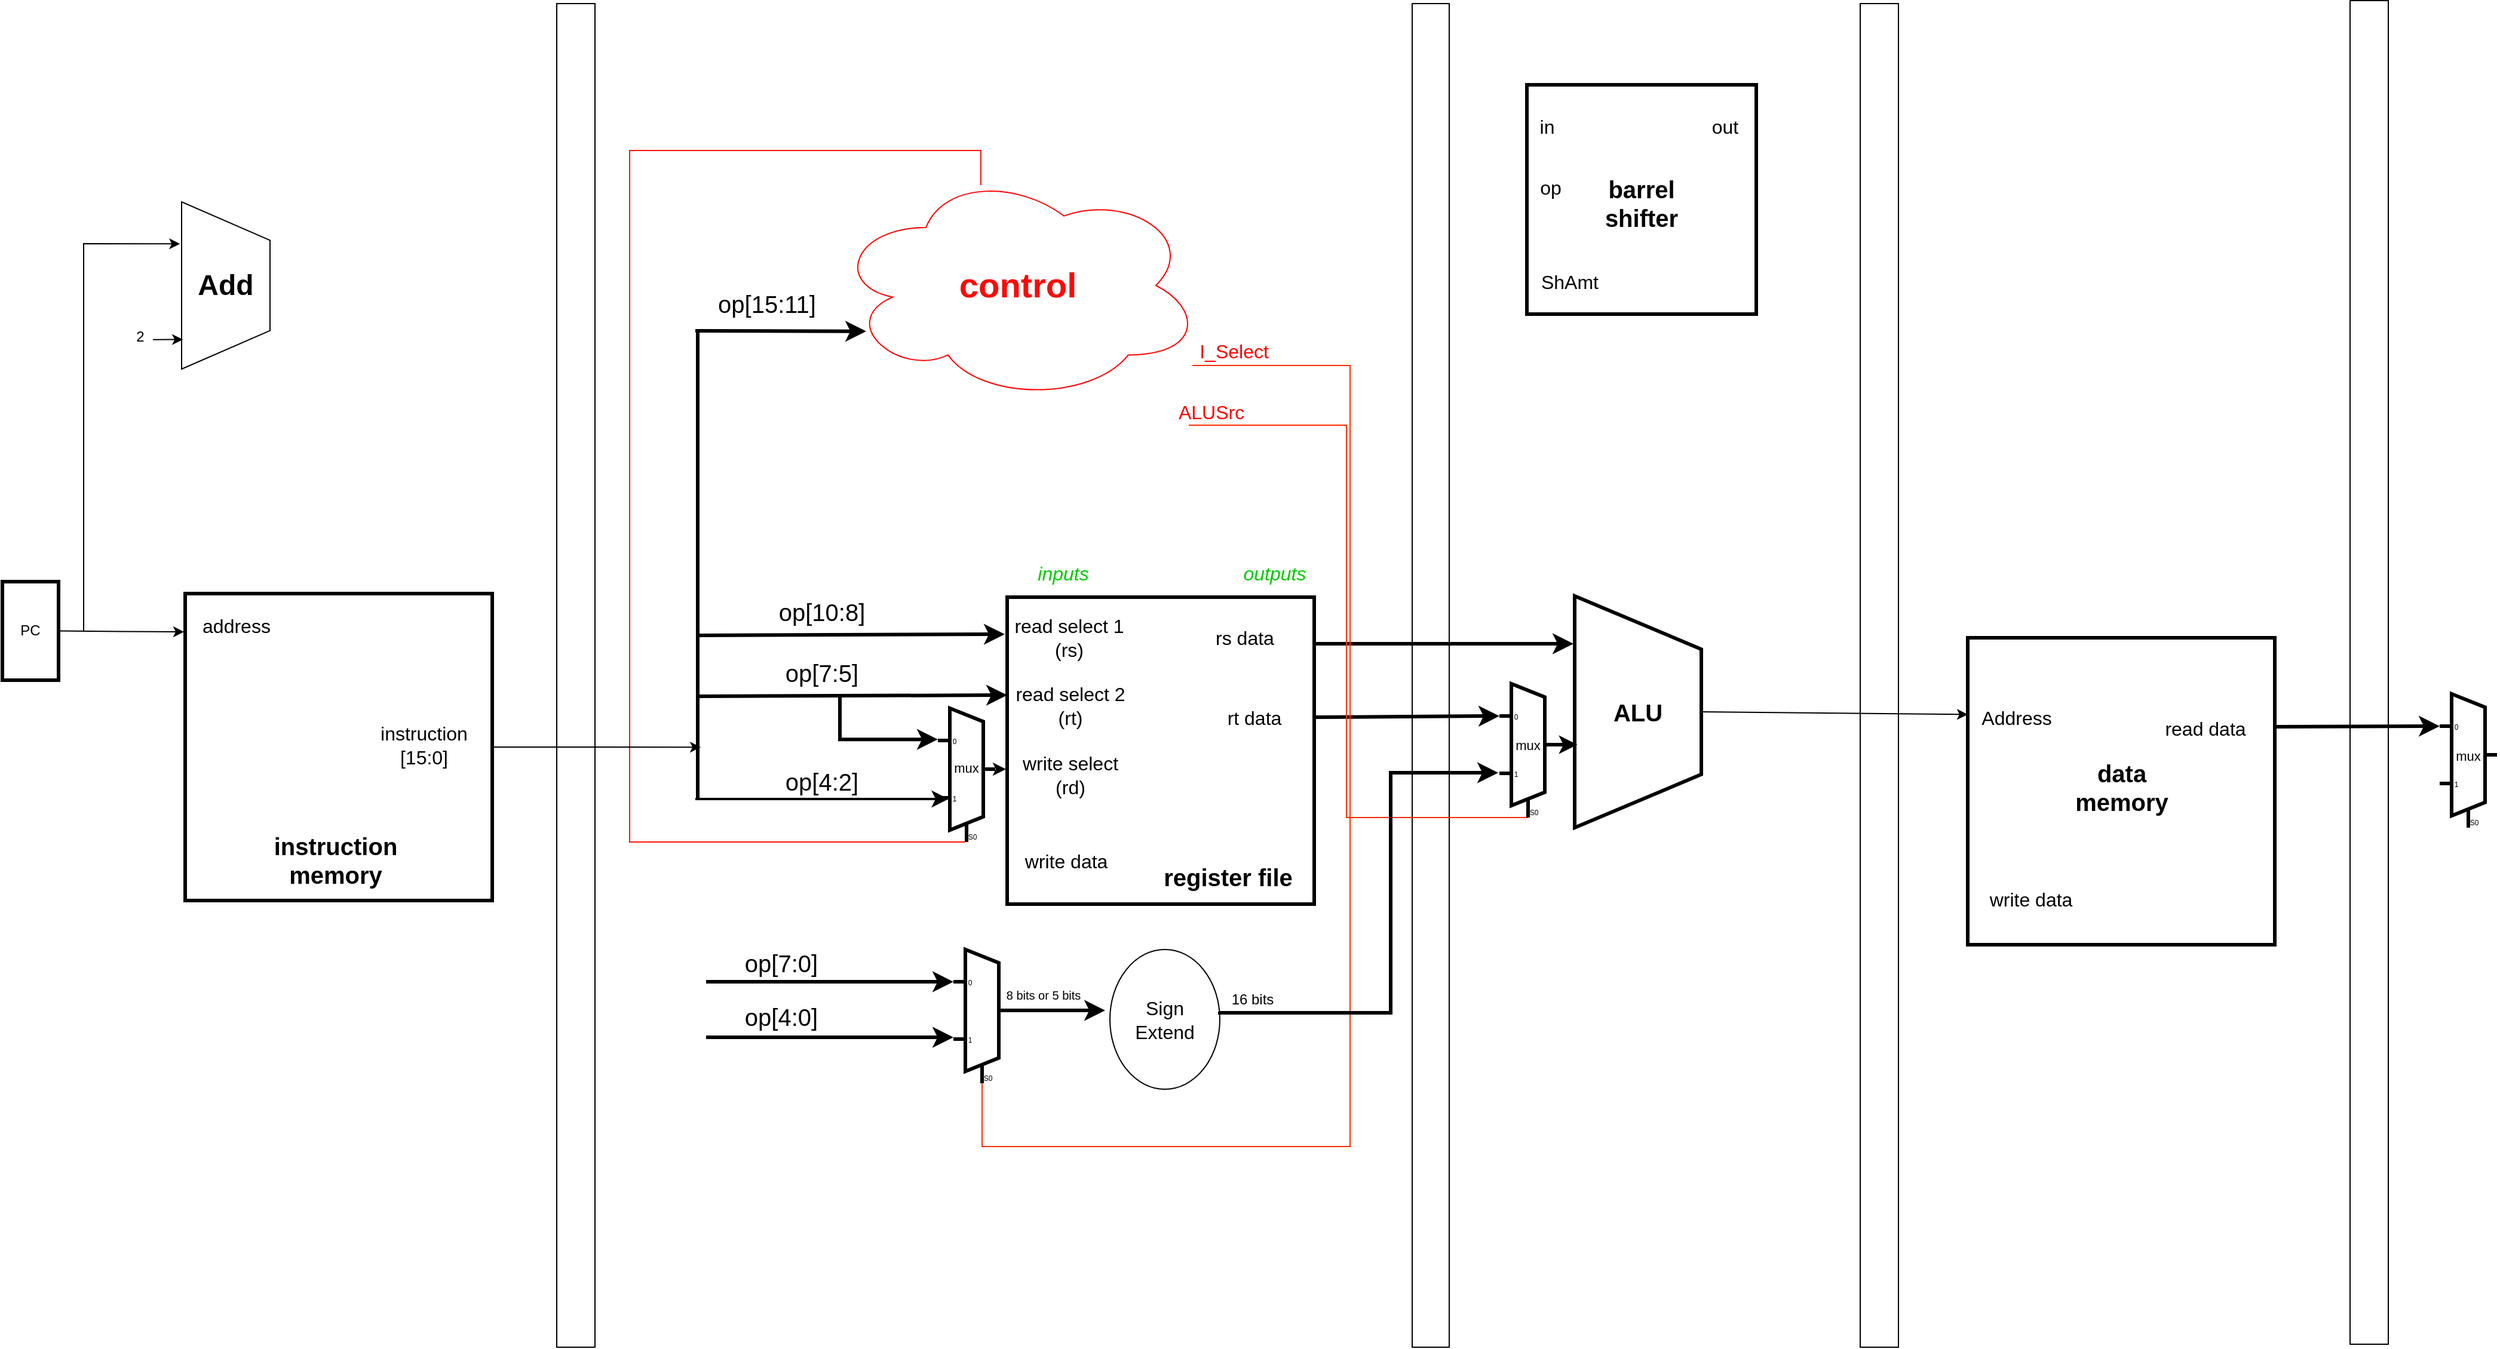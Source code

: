 <mxfile version="24.7.17">
  <diagram name="Page-1" id="fNMds45U4PwnaxW4AGc1">
    <mxGraphModel dx="1777" dy="659" grid="0" gridSize="10" guides="1" tooltips="1" connect="1" arrows="1" fold="1" page="0" pageScale="1" pageWidth="850" pageHeight="1100" math="0" shadow="0">
      <root>
        <mxCell id="0" />
        <mxCell id="1" parent="0" />
        <mxCell id="muOvpEpb0NtmlUYYNEdW-12" value="" style="rounded=0;whiteSpace=wrap;html=1;" parent="1" vertex="1">
          <mxGeometry x="-238" y="184" width="32" height="1125" as="geometry" />
        </mxCell>
        <mxCell id="muOvpEpb0NtmlUYYNEdW-15" value="" style="rounded=0;whiteSpace=wrap;html=1;" parent="1" vertex="1">
          <mxGeometry x="478" y="184" width="31" height="1125" as="geometry" />
        </mxCell>
        <mxCell id="rFN4JdDNjN4XjkR0yoPJ-14" value="" style="endArrow=classic;html=1;rounded=0;fontSize=12;startSize=8;endSize=8;strokeWidth=3;" parent="1" edge="1">
          <mxGeometry width="50" height="50" relative="1" as="geometry">
            <mxPoint x="-122" y="458" as="sourcePoint" />
            <mxPoint x="21" y="458.41" as="targetPoint" />
          </mxGeometry>
        </mxCell>
        <mxCell id="rFN4JdDNjN4XjkR0yoPJ-16" value="op[15:11]" style="text;html=1;align=center;verticalAlign=middle;whiteSpace=wrap;rounded=0;fontSize=20;" parent="1" vertex="1">
          <mxGeometry x="-92" y="420" width="60" height="30" as="geometry" />
        </mxCell>
        <mxCell id="rFN4JdDNjN4XjkR0yoPJ-17" value="" style="endArrow=classic;html=1;rounded=0;fontSize=12;startSize=8;endSize=8;curved=1;strokeWidth=3;" parent="1" edge="1">
          <mxGeometry width="50" height="50" relative="1" as="geometry">
            <mxPoint x="-120" y="713" as="sourcePoint" />
            <mxPoint x="137" y="712" as="targetPoint" />
          </mxGeometry>
        </mxCell>
        <mxCell id="rFN4JdDNjN4XjkR0yoPJ-18" value="op[10:8]" style="text;html=1;align=center;verticalAlign=middle;whiteSpace=wrap;rounded=0;fontSize=20;" parent="1" vertex="1">
          <mxGeometry x="-46" y="678" width="60" height="30" as="geometry" />
        </mxCell>
        <mxCell id="rFN4JdDNjN4XjkR0yoPJ-24" value="" style="endArrow=classic;html=1;rounded=0;fontSize=12;startSize=8;endSize=8;curved=1;strokeWidth=3;" parent="1" edge="1">
          <mxGeometry width="50" height="50" relative="1" as="geometry">
            <mxPoint x="-120" y="764" as="sourcePoint" />
            <mxPoint x="139" y="763" as="targetPoint" />
          </mxGeometry>
        </mxCell>
        <mxCell id="rFN4JdDNjN4XjkR0yoPJ-25" value="op[7:5]" style="text;html=1;align=center;verticalAlign=middle;whiteSpace=wrap;rounded=0;fontSize=20;" parent="1" vertex="1">
          <mxGeometry x="-46" y="729" width="60" height="30" as="geometry" />
        </mxCell>
        <mxCell id="rFN4JdDNjN4XjkR0yoPJ-32" value="" style="shadow=0;dashed=0;align=center;html=1;strokeWidth=3;shape=mxgraph.electrical.abstract.mux2;whiteSpace=wrap;" parent="1" vertex="1">
          <mxGeometry x="81" y="774" width="48" height="112" as="geometry" />
        </mxCell>
        <mxCell id="rFN4JdDNjN4XjkR0yoPJ-35" value="" style="endArrow=classic;html=1;rounded=0;fontSize=12;startSize=8;endSize=8;strokeWidth=3;entryX=0;entryY=0.206;entryDx=0;entryDy=3;entryPerimeter=0;edgeStyle=orthogonalEdgeStyle;" parent="1" target="rFN4JdDNjN4XjkR0yoPJ-32" edge="1">
          <mxGeometry width="50" height="50" relative="1" as="geometry">
            <mxPoint x="-1" y="764" as="sourcePoint" />
            <mxPoint x="-1" y="817" as="targetPoint" />
            <Array as="points">
              <mxPoint x="-1" y="800" />
            </Array>
          </mxGeometry>
        </mxCell>
        <mxCell id="rFN4JdDNjN4XjkR0yoPJ-40" value="" style="endArrow=classic;html=1;rounded=0;fontSize=12;startSize=8;endSize=8;curved=1;" parent="1" edge="1">
          <mxGeometry width="50" height="50" relative="1" as="geometry">
            <mxPoint x="132" y="825" as="sourcePoint" />
            <mxPoint x="138" y="825" as="targetPoint" />
          </mxGeometry>
        </mxCell>
        <mxCell id="rFN4JdDNjN4XjkR0yoPJ-41" value="" style="endArrow=none;html=1;rounded=0;fontSize=12;startSize=8;endSize=8;entryX=0.262;entryY=1;entryDx=10;entryDy=0;entryPerimeter=0;edgeStyle=orthogonalEdgeStyle;strokeColor=#ff1100;strokeWidth=1;" parent="1" target="rFN4JdDNjN4XjkR0yoPJ-32" edge="1">
          <mxGeometry width="50" height="50" relative="1" as="geometry">
            <mxPoint x="117" y="336" as="sourcePoint" />
            <mxPoint x="167" y="286" as="targetPoint" />
            <Array as="points">
              <mxPoint x="117" y="307" />
              <mxPoint x="-177" y="307" />
              <mxPoint x="-177" y="886" />
            </Array>
          </mxGeometry>
        </mxCell>
        <mxCell id="rFN4JdDNjN4XjkR0yoPJ-42" value="" style="endArrow=classic;html=1;rounded=0;fontSize=12;startSize=8;endSize=8;curved=1;strokeWidth=2;" parent="1" edge="1">
          <mxGeometry width="50" height="50" relative="1" as="geometry">
            <mxPoint x="-122" y="850" as="sourcePoint" />
            <mxPoint x="90" y="850" as="targetPoint" />
          </mxGeometry>
        </mxCell>
        <mxCell id="rFN4JdDNjN4XjkR0yoPJ-43" value="op[4:2]" style="text;html=1;align=center;verticalAlign=middle;whiteSpace=wrap;rounded=0;fontSize=20;" parent="1" vertex="1">
          <mxGeometry x="-46" y="820" width="60" height="30" as="geometry" />
        </mxCell>
        <mxCell id="rFN4JdDNjN4XjkR0yoPJ-45" value="mux" style="text;html=1;align=center;verticalAlign=middle;whiteSpace=wrap;rounded=0;fontSize=11;" parent="1" vertex="1">
          <mxGeometry x="94" y="812" width="22" height="23" as="geometry" />
        </mxCell>
        <mxCell id="rFN4JdDNjN4XjkR0yoPJ-46" value="" style="ellipse;shape=cloud;whiteSpace=wrap;html=1;fontColor=#FF1C1C;strokeColor=#FF0000;strokeWidth=1;" parent="1" vertex="1">
          <mxGeometry x="-6" y="323" width="308" height="194" as="geometry" />
        </mxCell>
        <mxCell id="rFN4JdDNjN4XjkR0yoPJ-47" value="&lt;b style=&quot;font-size: 29px;&quot;&gt;control&lt;/b&gt;" style="text;html=1;align=center;verticalAlign=middle;whiteSpace=wrap;rounded=0;fontSize=29;fontColor=#FF0808;" parent="1" vertex="1">
          <mxGeometry x="118" y="406.5" width="60" height="27" as="geometry" />
        </mxCell>
        <mxCell id="3E7eyOwTPvob0F8doDhA-3" value="&lt;i&gt;inputs&lt;/i&gt;" style="text;html=1;align=center;verticalAlign=middle;whiteSpace=wrap;rounded=0;fontSize=16;fontColor=#00CC00;" parent="1" vertex="1">
          <mxGeometry x="156" y="646" width="60" height="30" as="geometry" />
        </mxCell>
        <mxCell id="3E7eyOwTPvob0F8doDhA-5" value="&lt;i&gt;outputs&lt;/i&gt;" style="text;html=1;align=center;verticalAlign=middle;whiteSpace=wrap;rounded=0;fontSize=16;fontColor=#00CC00;" parent="1" vertex="1">
          <mxGeometry x="333" y="646" width="60" height="30" as="geometry" />
        </mxCell>
        <mxCell id="3E7eyOwTPvob0F8doDhA-17" value="" style="endArrow=classic;html=1;rounded=0;fontSize=12;startSize=8;endSize=8;curved=1;strokeWidth=3;" parent="1" edge="1">
          <mxGeometry width="50" height="50" relative="1" as="geometry">
            <mxPoint x="396" y="720" as="sourcePoint" />
            <mxPoint x="613" y="720" as="targetPoint" />
          </mxGeometry>
        </mxCell>
        <mxCell id="3E7eyOwTPvob0F8doDhA-20" value="" style="endArrow=classic;html=1;rounded=0;fontSize=12;startSize=8;endSize=8;curved=1;strokeWidth=3;entryX=0;entryY=0.214;entryDx=0;entryDy=3;entryPerimeter=0;exitX=1;exitY=0.5;exitDx=0;exitDy=0;" parent="1" source="3E7eyOwTPvob0F8doDhA-12" target="3E7eyOwTPvob0F8doDhA-19" edge="1">
          <mxGeometry width="50" height="50" relative="1" as="geometry">
            <mxPoint x="396" y="770.97" as="sourcePoint" />
            <mxPoint x="548" y="771" as="targetPoint" />
          </mxGeometry>
        </mxCell>
        <mxCell id="3E7eyOwTPvob0F8doDhA-21" value="" style="endArrow=none;html=1;rounded=0;fontSize=12;startSize=8;endSize=8;edgeStyle=orthogonalEdgeStyle;entryX=0.292;entryY=1;entryDx=10;entryDy=0;entryPerimeter=0;strokeColor=#FF2D03;" parent="1" target="3E7eyOwTPvob0F8doDhA-19" edge="1">
          <mxGeometry width="50" height="50" relative="1" as="geometry">
            <mxPoint x="291" y="537" as="sourcePoint" />
            <mxPoint x="448" y="859.0" as="targetPoint" />
            <Array as="points">
              <mxPoint x="291" y="537" />
              <mxPoint x="423" y="537" />
              <mxPoint x="423" y="866" />
              <mxPoint x="490" y="866" />
            </Array>
          </mxGeometry>
        </mxCell>
        <mxCell id="3E7eyOwTPvob0F8doDhA-23" value="&lt;font color=&quot;#ff0000&quot;&gt;ALUSrc&lt;/font&gt;" style="text;html=1;align=center;verticalAlign=middle;whiteSpace=wrap;rounded=0;fontSize=16;" parent="1" vertex="1">
          <mxGeometry x="280" y="511" width="60" height="30" as="geometry" />
        </mxCell>
        <mxCell id="3E7eyOwTPvob0F8doDhA-24" value="" style="ellipse;whiteSpace=wrap;html=1;" parent="1" vertex="1">
          <mxGeometry x="225" y="976" width="92" height="117" as="geometry" />
        </mxCell>
        <mxCell id="3E7eyOwTPvob0F8doDhA-25" value="Sign Extend" style="text;html=1;align=center;verticalAlign=middle;whiteSpace=wrap;rounded=0;fontSize=16;" parent="1" vertex="1">
          <mxGeometry x="241" y="1019.5" width="60" height="30" as="geometry" />
        </mxCell>
        <mxCell id="muOvpEpb0NtmlUYYNEdW-38" style="edgeStyle=none;rounded=0;orthogonalLoop=1;jettySize=auto;html=1;exitX=1;exitY=0.5;exitDx=0;exitDy=0;" parent="1" source="muOvpEpb0NtmlUYYNEdW-1" edge="1">
          <mxGeometry relative="1" as="geometry">
            <mxPoint x="-117.429" y="806.571" as="targetPoint" />
          </mxGeometry>
        </mxCell>
        <mxCell id="muOvpEpb0NtmlUYYNEdW-8" value="" style="whiteSpace=wrap;html=1;aspect=fixed;strokeWidth=3;" parent="1" vertex="1">
          <mxGeometry x="943" y="715" width="257" height="257" as="geometry" />
        </mxCell>
        <mxCell id="muOvpEpb0NtmlUYYNEdW-9" value="Address" style="text;html=1;align=center;verticalAlign=middle;whiteSpace=wrap;rounded=0;fontSize=16;" parent="1" vertex="1">
          <mxGeometry x="934" y="762" width="100" height="39" as="geometry" />
        </mxCell>
        <mxCell id="muOvpEpb0NtmlUYYNEdW-10" value="&lt;b&gt;data memory&lt;/b&gt;" style="text;html=1;align=center;verticalAlign=middle;whiteSpace=wrap;rounded=0;fontSize=20;" parent="1" vertex="1">
          <mxGeometry x="1016.5" y="824.5" width="110" height="30" as="geometry" />
        </mxCell>
        <mxCell id="muOvpEpb0NtmlUYYNEdW-13" value="" style="group;strokeWidth=3;" parent="1" vertex="1" connectable="0">
          <mxGeometry x="614" y="680" width="106" height="194" as="geometry" />
        </mxCell>
        <mxCell id="3E7eyOwTPvob0F8doDhA-14" value="" style="verticalLabelPosition=middle;verticalAlign=middle;html=1;shape=trapezoid;perimeter=trapezoidPerimeter;whiteSpace=wrap;size=0.23;arcSize=10;flipV=1;labelPosition=center;align=center;direction=south;strokeWidth=3;" parent="muOvpEpb0NtmlUYYNEdW-13" vertex="1">
          <mxGeometry width="106" height="194" as="geometry" />
        </mxCell>
        <mxCell id="3E7eyOwTPvob0F8doDhA-15" value="&lt;b style=&quot;font-size: 20px;&quot;&gt;ALU&lt;/b&gt;" style="text;html=1;align=center;verticalAlign=middle;whiteSpace=wrap;rounded=0;fontSize=20;" parent="muOvpEpb0NtmlUYYNEdW-13" vertex="1">
          <mxGeometry x="23" y="82" width="60" height="30" as="geometry" />
        </mxCell>
        <mxCell id="muOvpEpb0NtmlUYYNEdW-14" value="" style="group" parent="1" vertex="1" connectable="0">
          <mxGeometry x="551" y="753.5" width="48" height="112" as="geometry" />
        </mxCell>
        <mxCell id="3E7eyOwTPvob0F8doDhA-19" value="" style="shadow=0;dashed=0;align=center;html=1;strokeWidth=3;shape=mxgraph.electrical.abstract.mux2;whiteSpace=wrap;" parent="muOvpEpb0NtmlUYYNEdW-14" vertex="1">
          <mxGeometry width="48" height="112" as="geometry" />
        </mxCell>
        <mxCell id="3E7eyOwTPvob0F8doDhA-26" value="mux" style="text;html=1;align=center;verticalAlign=middle;whiteSpace=wrap;rounded=0;fontSize=11;" parent="muOvpEpb0NtmlUYYNEdW-14" vertex="1">
          <mxGeometry x="13" y="40" width="22" height="23" as="geometry" />
        </mxCell>
        <mxCell id="muOvpEpb0NtmlUYYNEdW-16" value="" style="rounded=0;whiteSpace=wrap;html=1;" parent="1" vertex="1">
          <mxGeometry x="853" y="184" width="32" height="1125" as="geometry" />
        </mxCell>
        <mxCell id="muOvpEpb0NtmlUYYNEdW-17" value="" style="rounded=0;whiteSpace=wrap;html=1;" parent="1" vertex="1">
          <mxGeometry x="1263" y="181.5" width="32" height="1125" as="geometry" />
        </mxCell>
        <mxCell id="muOvpEpb0NtmlUYYNEdW-19" value="write data" style="text;html=1;align=center;verticalAlign=middle;whiteSpace=wrap;rounded=0;fontSize=16;" parent="1" vertex="1">
          <mxGeometry x="946" y="914" width="100" height="39" as="geometry" />
        </mxCell>
        <mxCell id="muOvpEpb0NtmlUYYNEdW-20" value="read data" style="text;html=1;align=center;verticalAlign=middle;whiteSpace=wrap;rounded=0;fontSize=16;" parent="1" vertex="1">
          <mxGeometry x="1092" y="771.5" width="100" height="39" as="geometry" />
        </mxCell>
        <mxCell id="muOvpEpb0NtmlUYYNEdW-21" value="" style="group" parent="1" vertex="1" connectable="0">
          <mxGeometry x="1338" y="762" width="48" height="112" as="geometry" />
        </mxCell>
        <mxCell id="muOvpEpb0NtmlUYYNEdW-22" value="" style="shadow=0;dashed=0;align=center;html=1;strokeWidth=3;shape=mxgraph.electrical.abstract.mux2;whiteSpace=wrap;" parent="muOvpEpb0NtmlUYYNEdW-21" vertex="1">
          <mxGeometry width="48" height="112" as="geometry" />
        </mxCell>
        <mxCell id="muOvpEpb0NtmlUYYNEdW-23" value="mux" style="text;html=1;align=center;verticalAlign=middle;whiteSpace=wrap;rounded=0;fontSize=11;" parent="muOvpEpb0NtmlUYYNEdW-21" vertex="1">
          <mxGeometry x="13" y="40" width="22" height="23" as="geometry" />
        </mxCell>
        <mxCell id="muOvpEpb0NtmlUYYNEdW-25" value="" style="endArrow=classic;html=1;rounded=0;fontSize=12;startSize=8;endSize=8;curved=1;strokeWidth=3;exitX=0.997;exitY=0.29;exitDx=0;exitDy=0;exitPerimeter=0;entryX=0;entryY=0.214;entryDx=0;entryDy=3;entryPerimeter=0;" parent="1" source="muOvpEpb0NtmlUYYNEdW-8" target="muOvpEpb0NtmlUYYNEdW-22" edge="1">
          <mxGeometry width="50" height="50" relative="1" as="geometry">
            <mxPoint x="1205" y="786" as="sourcePoint" />
            <mxPoint x="1331" y="790" as="targetPoint" />
          </mxGeometry>
        </mxCell>
        <mxCell id="muOvpEpb0NtmlUYYNEdW-27" value="" style="group" parent="1" vertex="1" connectable="0">
          <mxGeometry x="139" y="681" width="257" height="257" as="geometry" />
        </mxCell>
        <mxCell id="rFN4JdDNjN4XjkR0yoPJ-5" value="" style="whiteSpace=wrap;html=1;aspect=fixed;strokeWidth=3;" parent="muOvpEpb0NtmlUYYNEdW-27" vertex="1">
          <mxGeometry width="257" height="257" as="geometry" />
        </mxCell>
        <mxCell id="rFN4JdDNjN4XjkR0yoPJ-6" value="read select 1 (rs)" style="text;html=1;align=center;verticalAlign=middle;whiteSpace=wrap;rounded=0;fontSize=16;" parent="muOvpEpb0NtmlUYYNEdW-27" vertex="1">
          <mxGeometry x="2" y="14" width="100" height="39" as="geometry" />
        </mxCell>
        <mxCell id="rFN4JdDNjN4XjkR0yoPJ-7" value="read select 2 (rt)" style="text;html=1;align=center;verticalAlign=middle;whiteSpace=wrap;rounded=0;fontSize=16;" parent="muOvpEpb0NtmlUYYNEdW-27" vertex="1">
          <mxGeometry x="3.5" y="71" width="97.5" height="39" as="geometry" />
        </mxCell>
        <mxCell id="rFN4JdDNjN4XjkR0yoPJ-8" value="write select (rd)" style="text;html=1;align=center;verticalAlign=middle;whiteSpace=wrap;rounded=0;fontSize=16;" parent="muOvpEpb0NtmlUYYNEdW-27" vertex="1">
          <mxGeometry x="7.5" y="129.5" width="89.5" height="39" as="geometry" />
        </mxCell>
        <mxCell id="rFN4JdDNjN4XjkR0yoPJ-10" value="write data" style="text;html=1;align=center;verticalAlign=middle;whiteSpace=wrap;rounded=0;fontSize=16;" parent="muOvpEpb0NtmlUYYNEdW-27" vertex="1">
          <mxGeometry x="13" y="205" width="73" height="32" as="geometry" />
        </mxCell>
        <mxCell id="rFN4JdDNjN4XjkR0yoPJ-44" value="&lt;b&gt;register file&lt;/b&gt;" style="text;html=1;align=center;verticalAlign=middle;whiteSpace=wrap;rounded=0;fontSize=20;" parent="muOvpEpb0NtmlUYYNEdW-27" vertex="1">
          <mxGeometry x="130" y="219" width="110" height="30" as="geometry" />
        </mxCell>
        <mxCell id="3E7eyOwTPvob0F8doDhA-7" value="rs data" style="text;html=1;align=center;verticalAlign=middle;whiteSpace=wrap;rounded=0;fontSize=16;" parent="muOvpEpb0NtmlUYYNEdW-27" vertex="1">
          <mxGeometry x="149" y="14" width="100" height="39" as="geometry" />
        </mxCell>
        <mxCell id="3E7eyOwTPvob0F8doDhA-12" value="rt data" style="text;html=1;align=center;verticalAlign=middle;whiteSpace=wrap;rounded=0;fontSize=16;" parent="muOvpEpb0NtmlUYYNEdW-27" vertex="1">
          <mxGeometry x="157" y="81" width="100" height="39" as="geometry" />
        </mxCell>
        <mxCell id="muOvpEpb0NtmlUYYNEdW-289" style="edgeStyle=none;rounded=0;orthogonalLoop=1;jettySize=auto;html=1;fontFamily=Helvetica;fontSize=12;fontColor=default;entryX=0.749;entryY=1.018;entryDx=0;entryDy=0;entryPerimeter=0;" parent="1" target="muOvpEpb0NtmlUYYNEdW-40" edge="1">
          <mxGeometry relative="1" as="geometry">
            <mxPoint x="-551" y="382" as="targetPoint" />
            <mxPoint x="-634" y="709" as="sourcePoint" />
            <Array as="points">
              <mxPoint x="-634" y="385" />
            </Array>
          </mxGeometry>
        </mxCell>
        <mxCell id="muOvpEpb0NtmlUYYNEdW-32" value="PC" style="rounded=0;whiteSpace=wrap;html=1;strokeWidth=3;" parent="1" vertex="1">
          <mxGeometry x="-702" y="668" width="47" height="82.5" as="geometry" />
        </mxCell>
        <mxCell id="muOvpEpb0NtmlUYYNEdW-34" style="edgeStyle=orthogonalEdgeStyle;rounded=0;orthogonalLoop=1;jettySize=auto;html=1;exitX=1;exitY=0.5;exitDx=0;exitDy=0;" parent="1" edge="1">
          <mxGeometry relative="1" as="geometry">
            <mxPoint x="-550" y="710" as="targetPoint" />
            <mxPoint x="-655" y="709.29" as="sourcePoint" />
          </mxGeometry>
        </mxCell>
        <mxCell id="muOvpEpb0NtmlUYYNEdW-37" value="" style="endArrow=none;html=3;rounded=0;strokeWidth=3;" parent="1" edge="1">
          <mxGeometry width="50" height="50" relative="1" as="geometry">
            <mxPoint x="-120" y="850" as="sourcePoint" />
            <mxPoint x="-120" y="458.5" as="targetPoint" />
          </mxGeometry>
        </mxCell>
        <mxCell id="muOvpEpb0NtmlUYYNEdW-39" style="edgeStyle=none;rounded=0;orthogonalLoop=1;jettySize=auto;html=1;exitX=0.5;exitY=0;exitDx=0;exitDy=0;entryX=0;entryY=0.25;entryDx=0;entryDy=0;" parent="1" source="3E7eyOwTPvob0F8doDhA-14" target="muOvpEpb0NtmlUYYNEdW-8" edge="1">
          <mxGeometry relative="1" as="geometry" />
        </mxCell>
        <mxCell id="muOvpEpb0NtmlUYYNEdW-40" value="&lt;font style=&quot;font-size: 24px;&quot;&gt;&lt;b&gt;Add&lt;/b&gt;&lt;/font&gt;" style="verticalLabelPosition=middle;verticalAlign=middle;html=1;shape=trapezoid;perimeter=trapezoidPerimeter;whiteSpace=wrap;size=0.23;arcSize=10;flipV=1;labelPosition=center;align=center;direction=south;" parent="1" vertex="1">
          <mxGeometry x="-552" y="350" width="74" height="140" as="geometry" />
        </mxCell>
        <mxCell id="muOvpEpb0NtmlUYYNEdW-284" value="" style="group" parent="1" vertex="1" connectable="0">
          <mxGeometry x="-556" y="678" width="264" height="257" as="geometry" />
        </mxCell>
        <mxCell id="muOvpEpb0NtmlUYYNEdW-1" value="" style="whiteSpace=wrap;html=1;aspect=fixed;strokeWidth=3;" parent="muOvpEpb0NtmlUYYNEdW-284" vertex="1">
          <mxGeometry x="7" width="257" height="257" as="geometry" />
        </mxCell>
        <mxCell id="muOvpEpb0NtmlUYYNEdW-4" value="address" style="text;html=1;align=center;verticalAlign=middle;whiteSpace=wrap;rounded=0;fontSize=16;" parent="muOvpEpb0NtmlUYYNEdW-284" vertex="1">
          <mxGeometry y="7" width="100" height="39" as="geometry" />
        </mxCell>
        <mxCell id="muOvpEpb0NtmlUYYNEdW-6" value="&lt;b&gt;instruction memory&lt;/b&gt;" style="text;html=1;align=center;verticalAlign=middle;whiteSpace=wrap;rounded=0;fontSize=20;" parent="muOvpEpb0NtmlUYYNEdW-284" vertex="1">
          <mxGeometry x="78" y="208" width="110" height="30" as="geometry" />
        </mxCell>
        <mxCell id="muOvpEpb0NtmlUYYNEdW-28" value="instruction&lt;div&gt;[15:0]&lt;/div&gt;" style="text;html=1;align=center;verticalAlign=middle;whiteSpace=wrap;rounded=0;fontSize=16;" parent="muOvpEpb0NtmlUYYNEdW-284" vertex="1">
          <mxGeometry x="158" y="107.5" width="98" height="39" as="geometry" />
        </mxCell>
        <mxCell id="muOvpEpb0NtmlUYYNEdW-285" value="" style="group" parent="1" vertex="1" connectable="0">
          <mxGeometry x="547" y="252" width="232" height="192" as="geometry" />
        </mxCell>
        <mxCell id="muOvpEpb0NtmlUYYNEdW-268" value="" style="whiteSpace=wrap;html=1;aspect=fixed;strokeWidth=3;" parent="muOvpEpb0NtmlUYYNEdW-285" vertex="1">
          <mxGeometry x="27" width="192" height="192" as="geometry" />
        </mxCell>
        <mxCell id="muOvpEpb0NtmlUYYNEdW-269" value="&lt;b&gt;barrel shifter&lt;/b&gt;" style="text;html=1;align=center;verticalAlign=middle;whiteSpace=wrap;rounded=0;fontSize=20;" parent="muOvpEpb0NtmlUYYNEdW-285" vertex="1">
          <mxGeometry x="68" y="84" width="110" height="30" as="geometry" />
        </mxCell>
        <mxCell id="muOvpEpb0NtmlUYYNEdW-279" value="in" style="text;html=1;align=center;verticalAlign=middle;whiteSpace=wrap;rounded=0;fontSize=16;" parent="muOvpEpb0NtmlUYYNEdW-285" vertex="1">
          <mxGeometry x="-6" y="15" width="100" height="39" as="geometry" />
        </mxCell>
        <mxCell id="muOvpEpb0NtmlUYYNEdW-280" value="ShAmt" style="text;html=1;align=center;verticalAlign=middle;whiteSpace=wrap;rounded=0;fontSize=16;" parent="muOvpEpb0NtmlUYYNEdW-285" vertex="1">
          <mxGeometry x="13" y="145" width="100" height="39" as="geometry" />
        </mxCell>
        <mxCell id="muOvpEpb0NtmlUYYNEdW-281" value="out" style="text;html=1;align=center;verticalAlign=middle;whiteSpace=wrap;rounded=0;fontSize=16;" parent="muOvpEpb0NtmlUYYNEdW-285" vertex="1">
          <mxGeometry x="143" y="15" width="100" height="39" as="geometry" />
        </mxCell>
        <mxCell id="muOvpEpb0NtmlUYYNEdW-282" value="op" style="text;html=1;align=center;verticalAlign=middle;whiteSpace=wrap;rounded=0;fontSize=16;" parent="muOvpEpb0NtmlUYYNEdW-285" vertex="1">
          <mxGeometry x="-3" y="66" width="100" height="39" as="geometry" />
        </mxCell>
        <mxCell id="muOvpEpb0NtmlUYYNEdW-287" style="edgeStyle=orthogonalEdgeStyle;rounded=0;orthogonalLoop=1;jettySize=auto;html=1;entryX=0.179;entryY=0.985;entryDx=0;entryDy=0;entryPerimeter=0;exitX=0.96;exitY=0.59;exitDx=0;exitDy=0;exitPerimeter=0;" parent="1" source="muOvpEpb0NtmlUYYNEdW-288" target="muOvpEpb0NtmlUYYNEdW-40" edge="1">
          <mxGeometry relative="1" as="geometry">
            <mxPoint x="-552" y="466.71" as="targetPoint" />
            <mxPoint x="-593" y="467" as="sourcePoint" />
          </mxGeometry>
        </mxCell>
        <mxCell id="muOvpEpb0NtmlUYYNEdW-288" value="2" style="text;html=1;align=center;verticalAlign=middle;resizable=0;points=[];autosize=1;strokeColor=none;fillColor=none;fontFamily=Helvetica;fontSize=12;fontColor=default;" parent="1" vertex="1">
          <mxGeometry x="-600" y="450" width="25" height="26" as="geometry" />
        </mxCell>
        <mxCell id="fwB8wbmSQQmTVCgAxKlL-1" value="" style="shadow=0;dashed=0;align=center;html=1;strokeWidth=3;shape=mxgraph.electrical.abstract.mux2;whiteSpace=wrap;" vertex="1" parent="1">
          <mxGeometry x="94" y="976" width="48" height="112" as="geometry" />
        </mxCell>
        <mxCell id="fwB8wbmSQQmTVCgAxKlL-2" value="" style="endArrow=classic;html=1;rounded=0;fontSize=12;startSize=8;endSize=8;curved=1;strokeWidth=3;" edge="1" parent="1">
          <mxGeometry width="50" height="50" relative="1" as="geometry">
            <mxPoint x="-113" y="1003" as="sourcePoint" />
            <mxPoint x="94" y="1003" as="targetPoint" />
          </mxGeometry>
        </mxCell>
        <mxCell id="fwB8wbmSQQmTVCgAxKlL-3" value="op[7:0]" style="text;html=1;align=center;verticalAlign=middle;whiteSpace=wrap;rounded=0;fontSize=20;" vertex="1" parent="1">
          <mxGeometry x="-80" y="972" width="60" height="30" as="geometry" />
        </mxCell>
        <mxCell id="fwB8wbmSQQmTVCgAxKlL-4" value="" style="endArrow=classic;html=1;rounded=0;fontSize=12;startSize=8;endSize=8;curved=1;strokeWidth=3;" edge="1" parent="1">
          <mxGeometry width="50" height="50" relative="1" as="geometry">
            <mxPoint x="-113" y="1049.5" as="sourcePoint" />
            <mxPoint x="94" y="1049.5" as="targetPoint" />
          </mxGeometry>
        </mxCell>
        <mxCell id="fwB8wbmSQQmTVCgAxKlL-5" value="op[4:0]" style="text;html=1;align=center;verticalAlign=middle;whiteSpace=wrap;rounded=0;fontSize=20;" vertex="1" parent="1">
          <mxGeometry x="-80" y="1017" width="60" height="30" as="geometry" />
        </mxCell>
        <mxCell id="fwB8wbmSQQmTVCgAxKlL-8" value="" style="endArrow=none;html=1;rounded=0;fontSize=12;startSize=8;endSize=8;edgeStyle=orthogonalEdgeStyle;entryX=0.292;entryY=1;entryDx=10;entryDy=0;entryPerimeter=0;strokeColor=#FF2D03;" edge="1" parent="1" target="fwB8wbmSQQmTVCgAxKlL-1">
          <mxGeometry width="50" height="50" relative="1" as="geometry">
            <mxPoint x="294" y="487" as="sourcePoint" />
            <mxPoint x="578" y="816" as="targetPoint" />
            <Array as="points">
              <mxPoint x="426" y="487" />
              <mxPoint x="426" y="1141" />
              <mxPoint x="118" y="1141" />
            </Array>
          </mxGeometry>
        </mxCell>
        <mxCell id="fwB8wbmSQQmTVCgAxKlL-9" value="&lt;font color=&quot;#ff0000&quot;&gt;&lt;span style=&quot;caret-color: rgb(255, 0, 0);&quot;&gt;I_Select&lt;/span&gt;&lt;/font&gt;" style="text;html=1;align=center;verticalAlign=middle;whiteSpace=wrap;rounded=0;fontSize=16;" vertex="1" parent="1">
          <mxGeometry x="293" y="460" width="72" height="30" as="geometry" />
        </mxCell>
        <mxCell id="fwB8wbmSQQmTVCgAxKlL-10" value="" style="endArrow=classic;html=1;rounded=0;fontSize=12;startSize=8;endSize=8;curved=1;strokeWidth=3;" edge="1" parent="1">
          <mxGeometry width="50" height="50" relative="1" as="geometry">
            <mxPoint x="142" y="1027" as="sourcePoint" />
            <mxPoint x="221" y="1027" as="targetPoint" />
          </mxGeometry>
        </mxCell>
        <mxCell id="fwB8wbmSQQmTVCgAxKlL-11" value="8 bits or 5 bits" style="text;html=1;align=center;verticalAlign=middle;resizable=0;points=[];autosize=1;strokeColor=none;fillColor=none;fontSize=10;" vertex="1" parent="1">
          <mxGeometry x="129" y="1002" width="80" height="24" as="geometry" />
        </mxCell>
        <mxCell id="fwB8wbmSQQmTVCgAxKlL-12" value="" style="endArrow=classic;html=1;rounded=0;fontSize=12;startSize=8;endSize=8;strokeWidth=3;edgeStyle=orthogonalEdgeStyle;" edge="1" parent="1">
          <mxGeometry width="50" height="50" relative="1" as="geometry">
            <mxPoint x="317" y="1028" as="sourcePoint" />
            <mxPoint x="550" y="828" as="targetPoint" />
            <Array as="points">
              <mxPoint x="460" y="1029" />
              <mxPoint x="460" y="828" />
            </Array>
          </mxGeometry>
        </mxCell>
        <mxCell id="fwB8wbmSQQmTVCgAxKlL-13" value="16 bits" style="text;html=1;align=center;verticalAlign=middle;resizable=0;points=[];autosize=1;strokeColor=none;fillColor=none;" vertex="1" parent="1">
          <mxGeometry x="317" y="1004.5" width="53" height="26" as="geometry" />
        </mxCell>
        <mxCell id="fwB8wbmSQQmTVCgAxKlL-15" style="edgeStyle=orthogonalEdgeStyle;rounded=0;orthogonalLoop=1;jettySize=auto;html=1;exitX=1;exitY=0.5;exitDx=0;exitDy=-5;exitPerimeter=0;entryX=0.359;entryY=0.978;entryDx=0;entryDy=0;entryPerimeter=0;strokeWidth=3;" edge="1" parent="1" source="3E7eyOwTPvob0F8doDhA-19" target="3E7eyOwTPvob0F8doDhA-14">
          <mxGeometry relative="1" as="geometry" />
        </mxCell>
      </root>
    </mxGraphModel>
  </diagram>
</mxfile>
